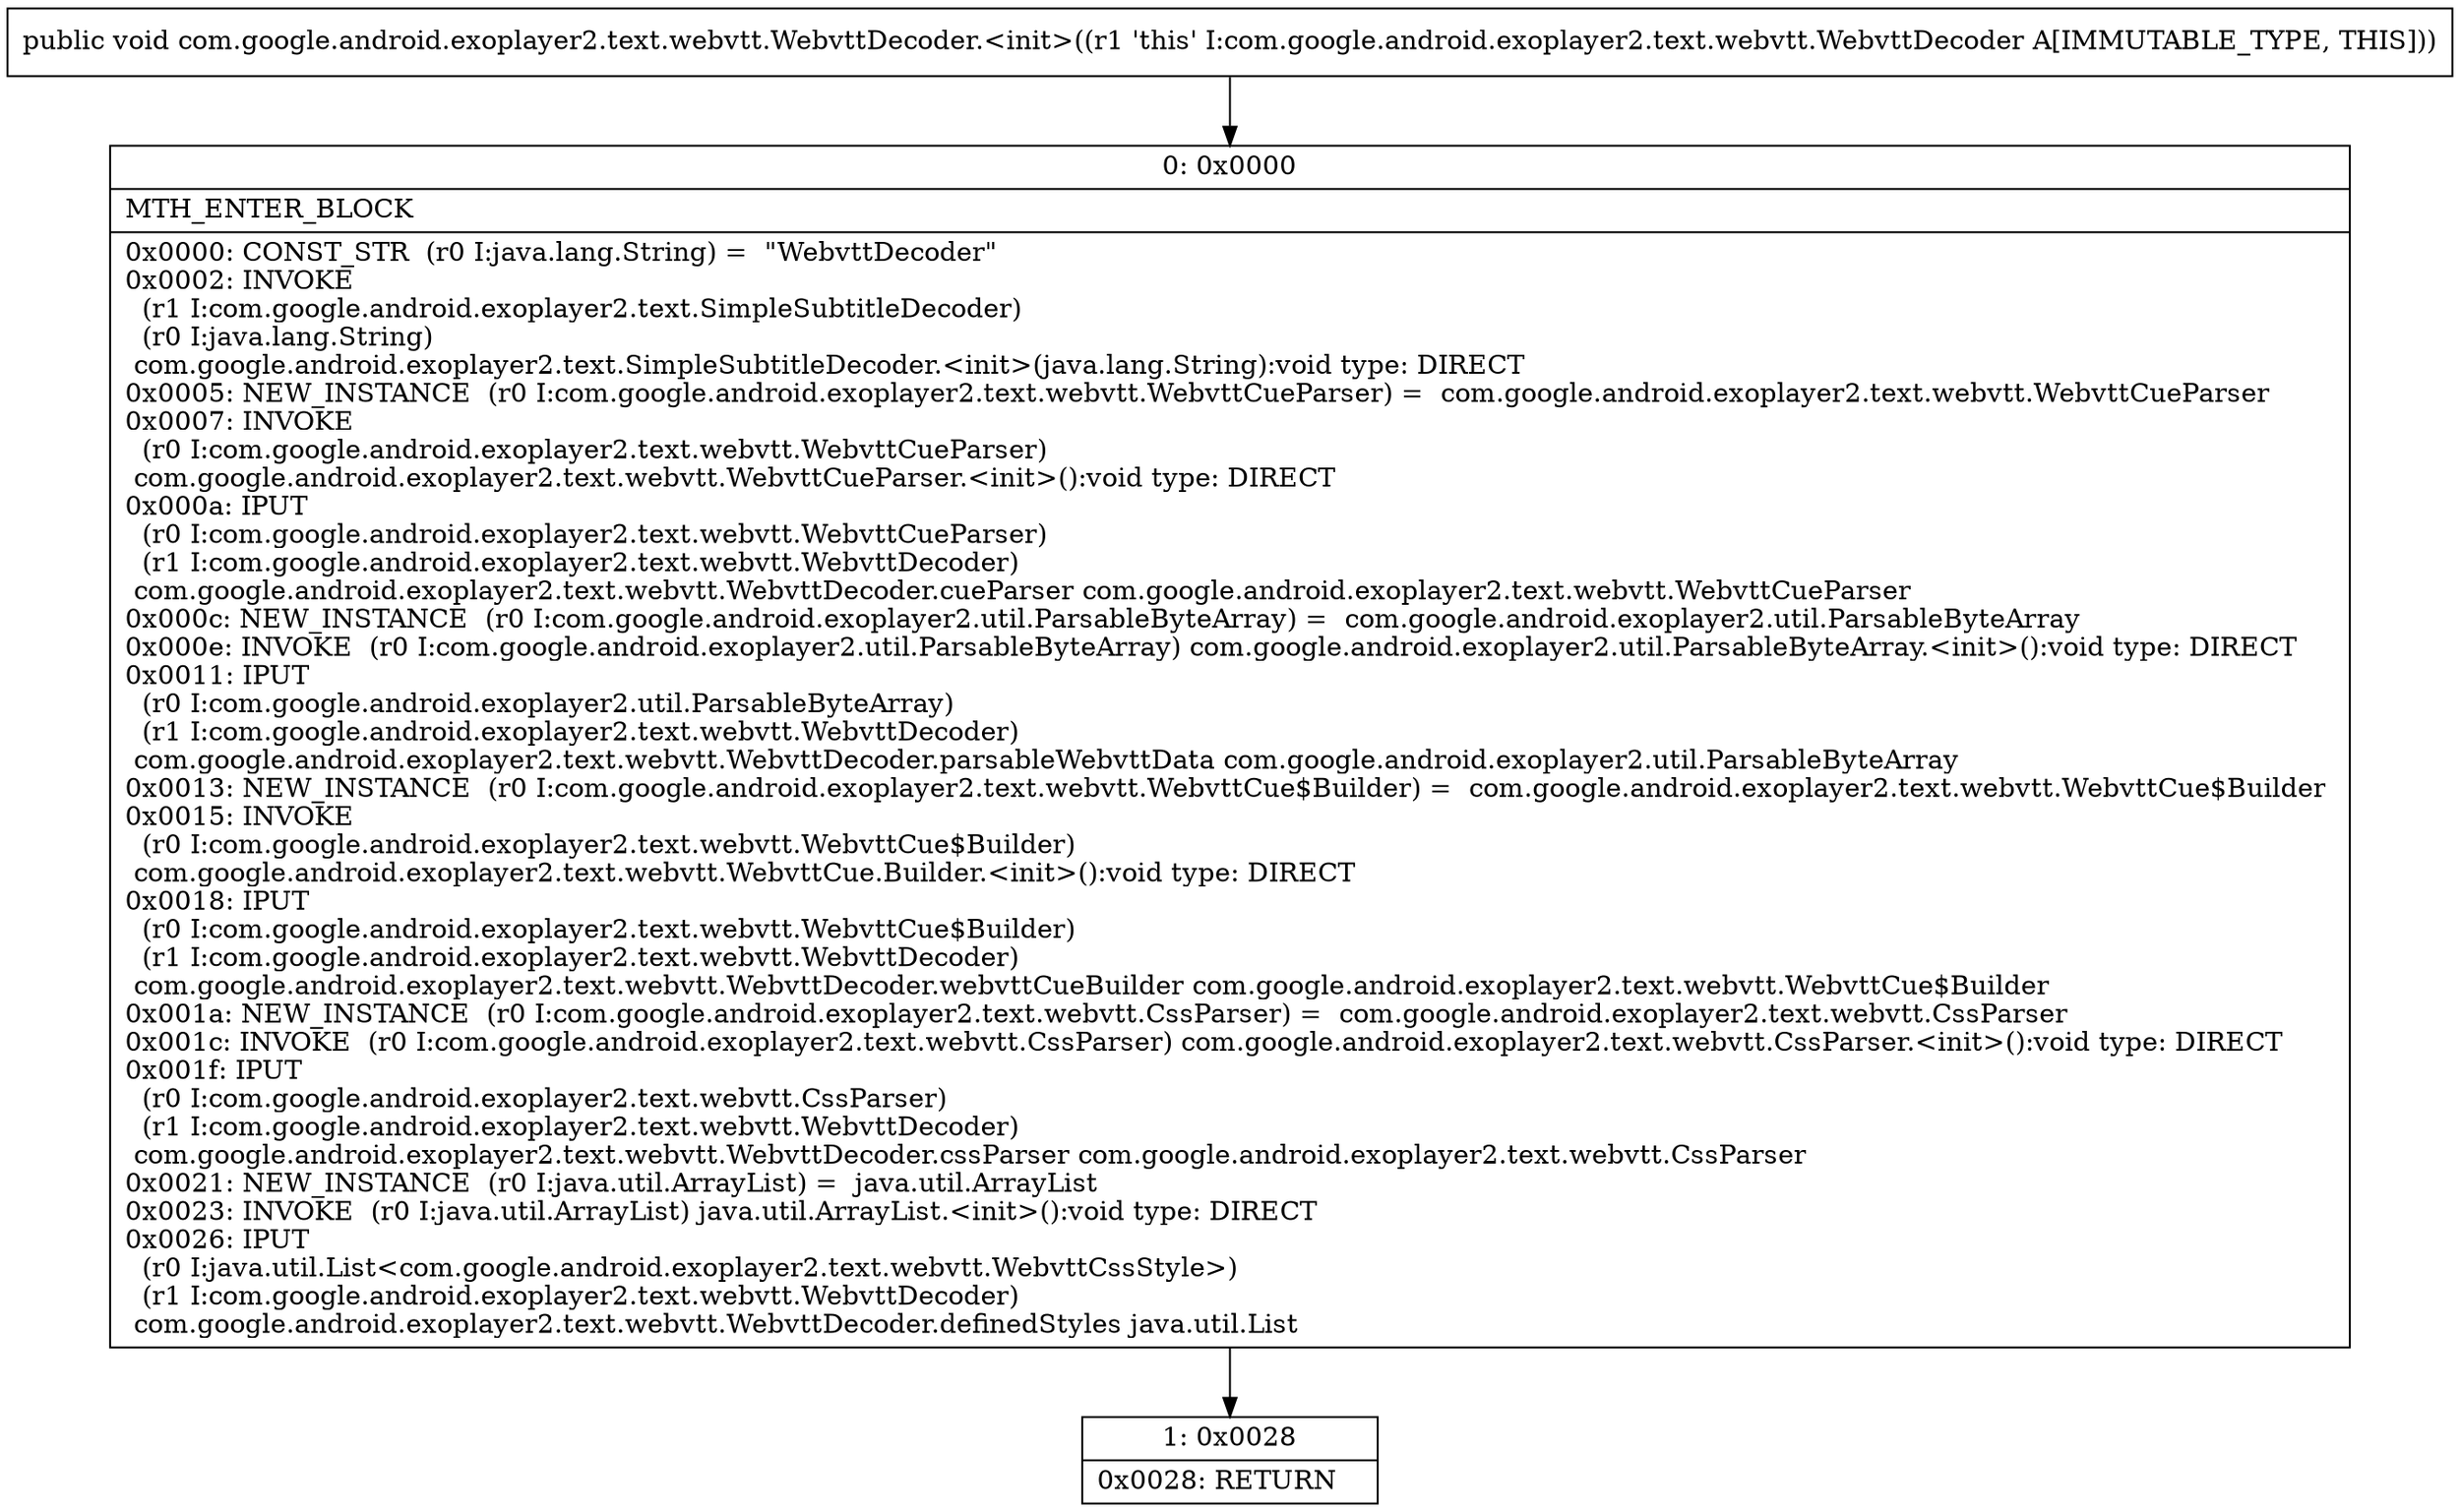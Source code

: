 digraph "CFG forcom.google.android.exoplayer2.text.webvtt.WebvttDecoder.\<init\>()V" {
Node_0 [shape=record,label="{0\:\ 0x0000|MTH_ENTER_BLOCK\l|0x0000: CONST_STR  (r0 I:java.lang.String) =  \"WebvttDecoder\" \l0x0002: INVOKE  \l  (r1 I:com.google.android.exoplayer2.text.SimpleSubtitleDecoder)\l  (r0 I:java.lang.String)\l com.google.android.exoplayer2.text.SimpleSubtitleDecoder.\<init\>(java.lang.String):void type: DIRECT \l0x0005: NEW_INSTANCE  (r0 I:com.google.android.exoplayer2.text.webvtt.WebvttCueParser) =  com.google.android.exoplayer2.text.webvtt.WebvttCueParser \l0x0007: INVOKE  \l  (r0 I:com.google.android.exoplayer2.text.webvtt.WebvttCueParser)\l com.google.android.exoplayer2.text.webvtt.WebvttCueParser.\<init\>():void type: DIRECT \l0x000a: IPUT  \l  (r0 I:com.google.android.exoplayer2.text.webvtt.WebvttCueParser)\l  (r1 I:com.google.android.exoplayer2.text.webvtt.WebvttDecoder)\l com.google.android.exoplayer2.text.webvtt.WebvttDecoder.cueParser com.google.android.exoplayer2.text.webvtt.WebvttCueParser \l0x000c: NEW_INSTANCE  (r0 I:com.google.android.exoplayer2.util.ParsableByteArray) =  com.google.android.exoplayer2.util.ParsableByteArray \l0x000e: INVOKE  (r0 I:com.google.android.exoplayer2.util.ParsableByteArray) com.google.android.exoplayer2.util.ParsableByteArray.\<init\>():void type: DIRECT \l0x0011: IPUT  \l  (r0 I:com.google.android.exoplayer2.util.ParsableByteArray)\l  (r1 I:com.google.android.exoplayer2.text.webvtt.WebvttDecoder)\l com.google.android.exoplayer2.text.webvtt.WebvttDecoder.parsableWebvttData com.google.android.exoplayer2.util.ParsableByteArray \l0x0013: NEW_INSTANCE  (r0 I:com.google.android.exoplayer2.text.webvtt.WebvttCue$Builder) =  com.google.android.exoplayer2.text.webvtt.WebvttCue$Builder \l0x0015: INVOKE  \l  (r0 I:com.google.android.exoplayer2.text.webvtt.WebvttCue$Builder)\l com.google.android.exoplayer2.text.webvtt.WebvttCue.Builder.\<init\>():void type: DIRECT \l0x0018: IPUT  \l  (r0 I:com.google.android.exoplayer2.text.webvtt.WebvttCue$Builder)\l  (r1 I:com.google.android.exoplayer2.text.webvtt.WebvttDecoder)\l com.google.android.exoplayer2.text.webvtt.WebvttDecoder.webvttCueBuilder com.google.android.exoplayer2.text.webvtt.WebvttCue$Builder \l0x001a: NEW_INSTANCE  (r0 I:com.google.android.exoplayer2.text.webvtt.CssParser) =  com.google.android.exoplayer2.text.webvtt.CssParser \l0x001c: INVOKE  (r0 I:com.google.android.exoplayer2.text.webvtt.CssParser) com.google.android.exoplayer2.text.webvtt.CssParser.\<init\>():void type: DIRECT \l0x001f: IPUT  \l  (r0 I:com.google.android.exoplayer2.text.webvtt.CssParser)\l  (r1 I:com.google.android.exoplayer2.text.webvtt.WebvttDecoder)\l com.google.android.exoplayer2.text.webvtt.WebvttDecoder.cssParser com.google.android.exoplayer2.text.webvtt.CssParser \l0x0021: NEW_INSTANCE  (r0 I:java.util.ArrayList) =  java.util.ArrayList \l0x0023: INVOKE  (r0 I:java.util.ArrayList) java.util.ArrayList.\<init\>():void type: DIRECT \l0x0026: IPUT  \l  (r0 I:java.util.List\<com.google.android.exoplayer2.text.webvtt.WebvttCssStyle\>)\l  (r1 I:com.google.android.exoplayer2.text.webvtt.WebvttDecoder)\l com.google.android.exoplayer2.text.webvtt.WebvttDecoder.definedStyles java.util.List \l}"];
Node_1 [shape=record,label="{1\:\ 0x0028|0x0028: RETURN   \l}"];
MethodNode[shape=record,label="{public void com.google.android.exoplayer2.text.webvtt.WebvttDecoder.\<init\>((r1 'this' I:com.google.android.exoplayer2.text.webvtt.WebvttDecoder A[IMMUTABLE_TYPE, THIS])) }"];
MethodNode -> Node_0;
Node_0 -> Node_1;
}

